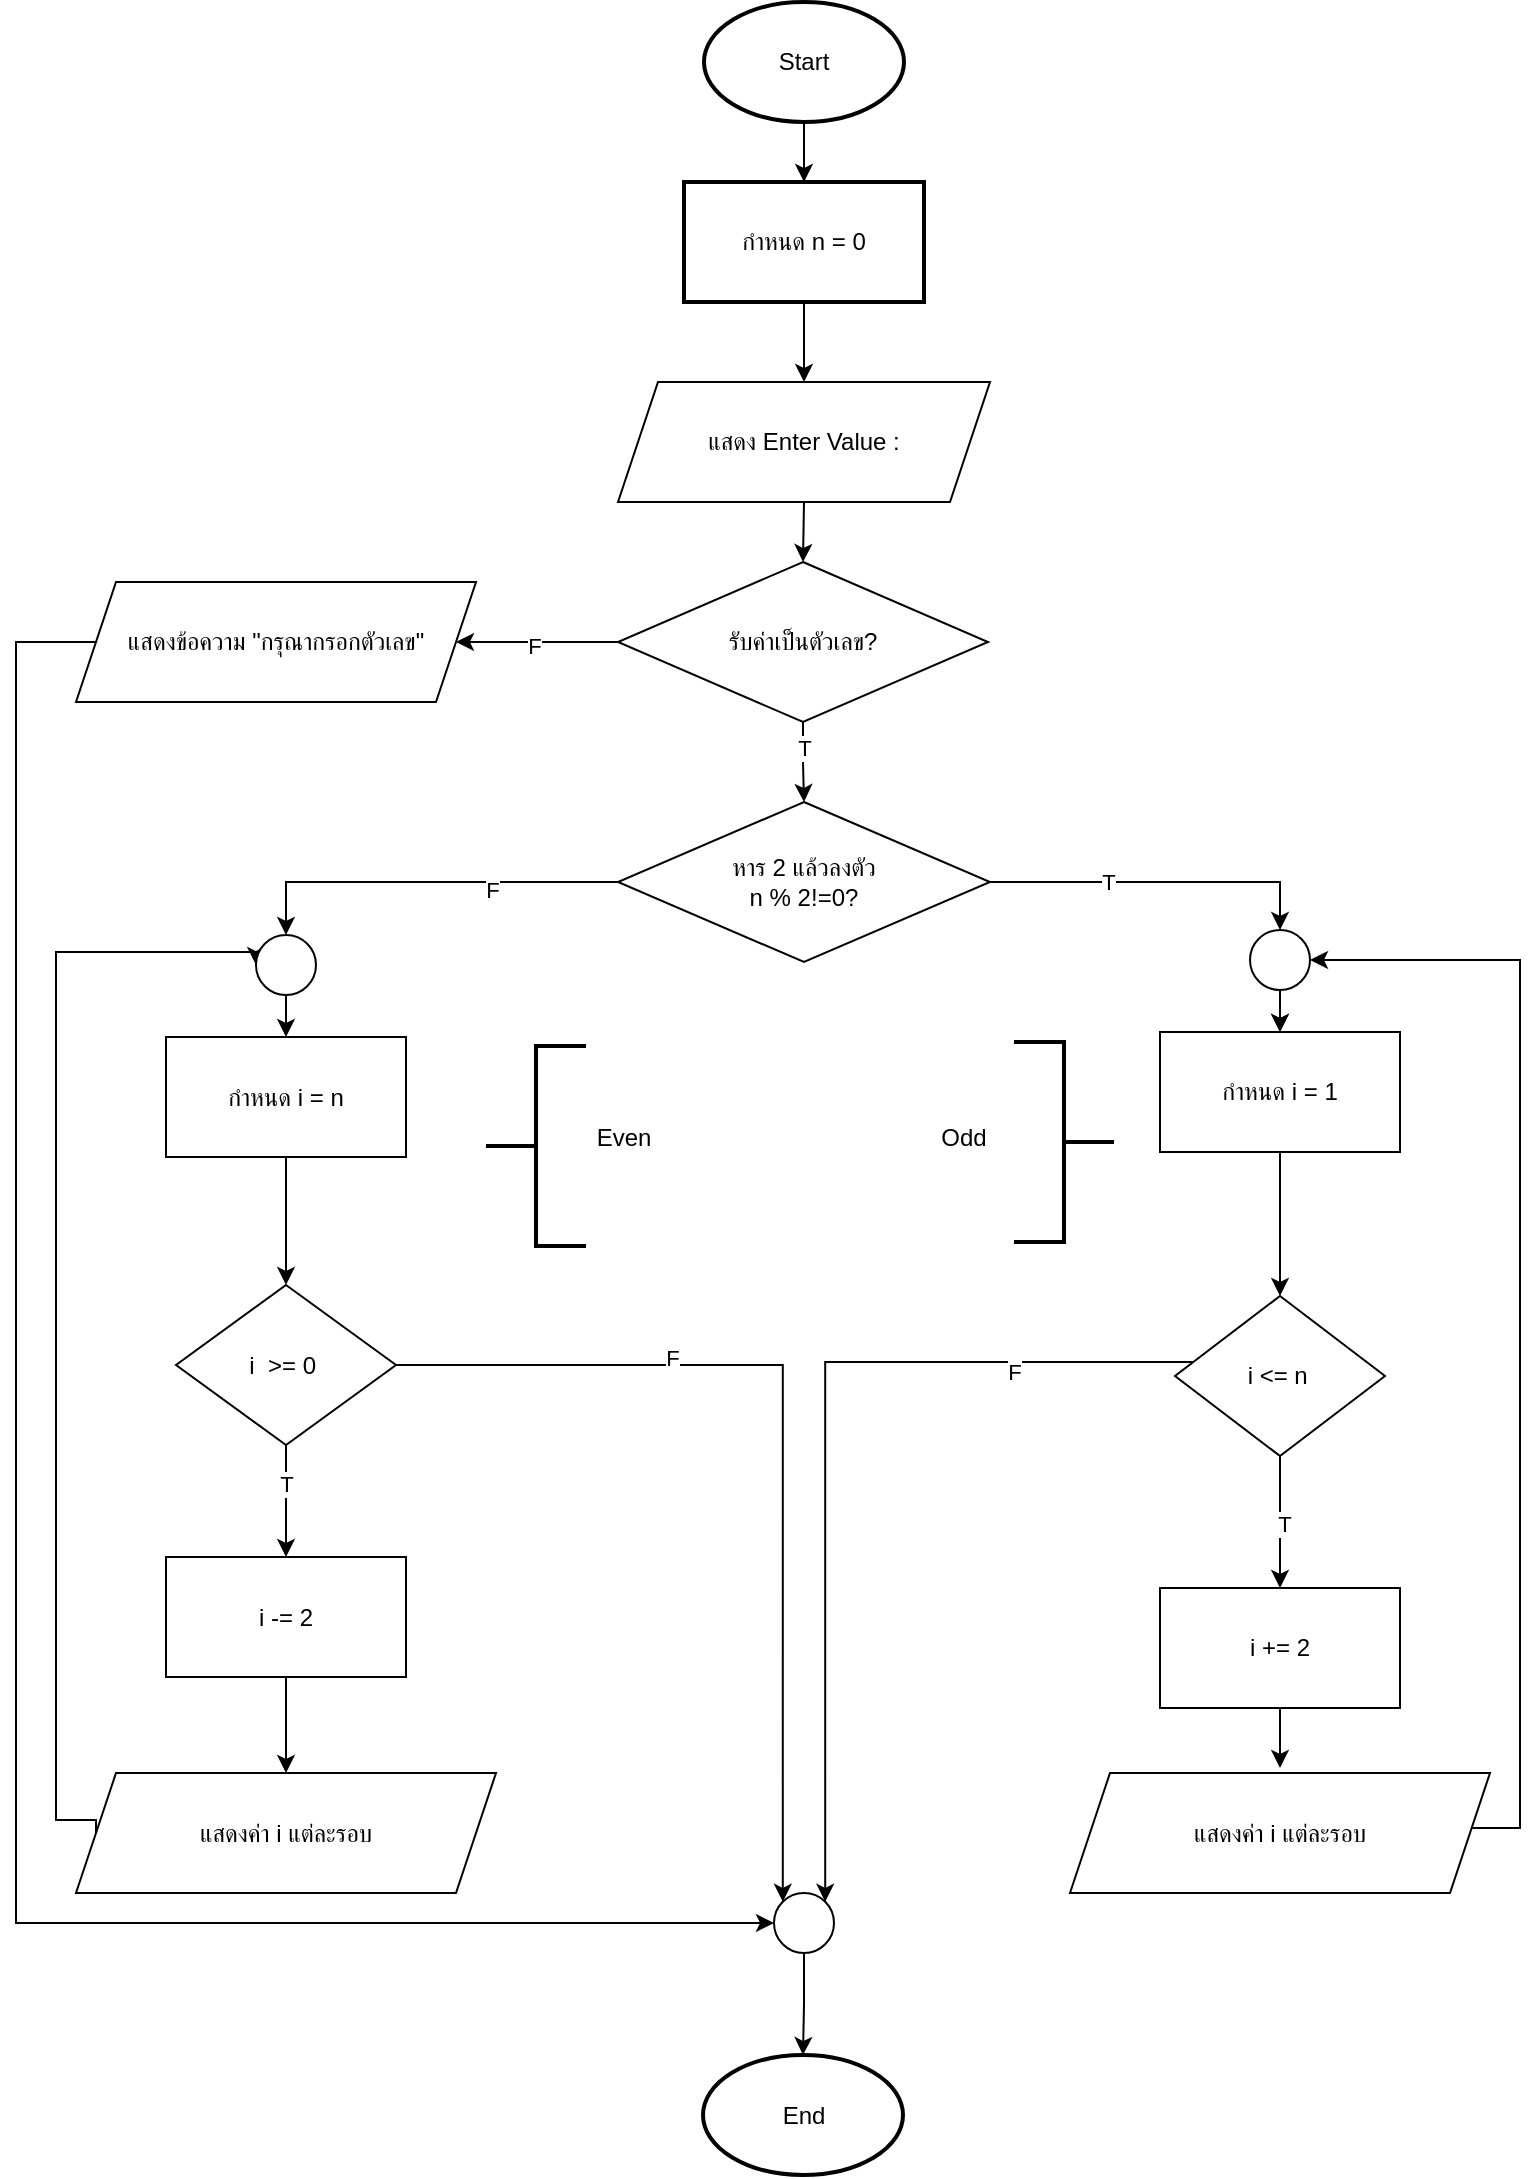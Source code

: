 <mxfile scale="1" border="0" version="28.2.5">
  <diagram name="Page-1" id="sDu0aeg5PjgMpL4gp_Bp">
    <mxGraphModel dx="3346" dy="1874" grid="1" gridSize="10" guides="1" tooltips="1" connect="1" arrows="1" fold="1" page="1" pageScale="1" pageWidth="827" pageHeight="1169" math="0" shadow="0">
      <root>
        <mxCell id="0" />
        <mxCell id="1" parent="0" />
        <mxCell id="dIc79d3IpgFr99bJo3Fr-3" value="" style="edgeStyle=orthogonalEdgeStyle;rounded=0;orthogonalLoop=1;jettySize=auto;html=1;" parent="1" source="dIc79d3IpgFr99bJo3Fr-1" target="dIc79d3IpgFr99bJo3Fr-2" edge="1">
          <mxGeometry relative="1" as="geometry" />
        </mxCell>
        <mxCell id="dIc79d3IpgFr99bJo3Fr-1" value="Start" style="strokeWidth=2;html=1;shape=mxgraph.flowchart.start_1;whiteSpace=wrap;" parent="1" vertex="1">
          <mxGeometry x="381" y="60" width="100" height="60" as="geometry" />
        </mxCell>
        <mxCell id="dIc79d3IpgFr99bJo3Fr-7" style="edgeStyle=orthogonalEdgeStyle;rounded=0;orthogonalLoop=1;jettySize=auto;html=1;exitX=0.5;exitY=1;exitDx=0;exitDy=0;entryX=0.5;entryY=0;entryDx=0;entryDy=0;" parent="1" source="dIc79d3IpgFr99bJo3Fr-2" target="dIc79d3IpgFr99bJo3Fr-6" edge="1">
          <mxGeometry relative="1" as="geometry" />
        </mxCell>
        <mxCell id="dIc79d3IpgFr99bJo3Fr-2" value="กำหนด n = 0" style="whiteSpace=wrap;html=1;strokeWidth=2;" parent="1" vertex="1">
          <mxGeometry x="371" y="150" width="120" height="60" as="geometry" />
        </mxCell>
        <mxCell id="dIc79d3IpgFr99bJo3Fr-50" style="edgeStyle=orthogonalEdgeStyle;rounded=0;orthogonalLoop=1;jettySize=auto;html=1;exitX=0.5;exitY=1;exitDx=0;exitDy=0;entryX=0.5;entryY=0;entryDx=0;entryDy=0;" parent="1" source="dIc79d3IpgFr99bJo3Fr-6" target="dIc79d3IpgFr99bJo3Fr-47" edge="1">
          <mxGeometry relative="1" as="geometry" />
        </mxCell>
        <mxCell id="dIc79d3IpgFr99bJo3Fr-6" value="แสดง Enter Value :" style="shape=parallelogram;perimeter=parallelogramPerimeter;whiteSpace=wrap;html=1;fixedSize=1;" parent="1" vertex="1">
          <mxGeometry x="338" y="250" width="186" height="60" as="geometry" />
        </mxCell>
        <mxCell id="dIc79d3IpgFr99bJo3Fr-18" value="" style="edgeStyle=orthogonalEdgeStyle;rounded=0;orthogonalLoop=1;jettySize=auto;html=1;entryX=0.5;entryY=0;entryDx=0;entryDy=0;exitX=1;exitY=0.5;exitDx=0;exitDy=0;" parent="1" source="dIc79d3IpgFr99bJo3Fr-9" target="dIc79d3IpgFr99bJo3Fr-67" edge="1">
          <mxGeometry relative="1" as="geometry">
            <mxPoint x="569" y="492" as="sourcePoint" />
            <Array as="points">
              <mxPoint x="669" y="500" />
            </Array>
          </mxGeometry>
        </mxCell>
        <mxCell id="dIc79d3IpgFr99bJo3Fr-51" value="T" style="edgeLabel;html=1;align=center;verticalAlign=middle;resizable=0;points=[];" parent="dIc79d3IpgFr99bJo3Fr-18" vertex="1" connectable="0">
          <mxGeometry x="-0.304" relative="1" as="geometry">
            <mxPoint as="offset" />
          </mxGeometry>
        </mxCell>
        <mxCell id="dIc79d3IpgFr99bJo3Fr-35" style="edgeStyle=orthogonalEdgeStyle;rounded=0;orthogonalLoop=1;jettySize=auto;html=1;exitX=0;exitY=0.5;exitDx=0;exitDy=0;entryX=0.5;entryY=0;entryDx=0;entryDy=0;" parent="1" source="dIc79d3IpgFr99bJo3Fr-9" target="dIc79d3IpgFr99bJo3Fr-65" edge="1">
          <mxGeometry relative="1" as="geometry">
            <mxPoint x="87" y="500.5" as="targetPoint" />
          </mxGeometry>
        </mxCell>
        <mxCell id="dIc79d3IpgFr99bJo3Fr-52" value="F" style="edgeLabel;html=1;align=center;verticalAlign=middle;resizable=0;points=[];" parent="dIc79d3IpgFr99bJo3Fr-35" vertex="1" connectable="0">
          <mxGeometry x="-0.344" y="4" relative="1" as="geometry">
            <mxPoint as="offset" />
          </mxGeometry>
        </mxCell>
        <mxCell id="dIc79d3IpgFr99bJo3Fr-9" value="หาร 2 แล้วลงตัว&lt;div&gt;n % 2!=0?&lt;/div&gt;" style="rhombus;whiteSpace=wrap;html=1;" parent="1" vertex="1">
          <mxGeometry x="338" y="460" width="186" height="80" as="geometry" />
        </mxCell>
        <mxCell id="dIc79d3IpgFr99bJo3Fr-20" value="" style="edgeStyle=orthogonalEdgeStyle;rounded=0;orthogonalLoop=1;jettySize=auto;html=1;" parent="1" source="dIc79d3IpgFr99bJo3Fr-17" target="dIc79d3IpgFr99bJo3Fr-19" edge="1">
          <mxGeometry relative="1" as="geometry" />
        </mxCell>
        <mxCell id="dIc79d3IpgFr99bJo3Fr-17" value="กำหนด i = 1" style="whiteSpace=wrap;html=1;" parent="1" vertex="1">
          <mxGeometry x="609" y="575" width="120" height="60" as="geometry" />
        </mxCell>
        <mxCell id="dIc79d3IpgFr99bJo3Fr-22" value="" style="edgeStyle=orthogonalEdgeStyle;rounded=0;orthogonalLoop=1;jettySize=auto;html=1;exitX=0.5;exitY=1;exitDx=0;exitDy=0;" parent="1" source="dIc79d3IpgFr99bJo3Fr-19" target="dIc79d3IpgFr99bJo3Fr-21" edge="1">
          <mxGeometry relative="1" as="geometry">
            <mxPoint x="744.0" y="845" as="sourcePoint" />
          </mxGeometry>
        </mxCell>
        <mxCell id="dIc79d3IpgFr99bJo3Fr-44" value="T" style="edgeLabel;html=1;align=center;verticalAlign=middle;resizable=0;points=[];" parent="dIc79d3IpgFr99bJo3Fr-22" vertex="1" connectable="0">
          <mxGeometry x="0.033" y="2" relative="1" as="geometry">
            <mxPoint as="offset" />
          </mxGeometry>
        </mxCell>
        <mxCell id="dIc79d3IpgFr99bJo3Fr-61" style="edgeStyle=orthogonalEdgeStyle;rounded=0;orthogonalLoop=1;jettySize=auto;html=1;exitX=0;exitY=0.5;exitDx=0;exitDy=0;entryX=1;entryY=0;entryDx=0;entryDy=0;" parent="1" source="dIc79d3IpgFr99bJo3Fr-19" target="dIc79d3IpgFr99bJo3Fr-72" edge="1">
          <mxGeometry relative="1" as="geometry">
            <mxPoint x="542" y="848.5" as="targetPoint" />
            <Array as="points">
              <mxPoint x="699" y="740" />
              <mxPoint x="442" y="740" />
            </Array>
          </mxGeometry>
        </mxCell>
        <mxCell id="dIc79d3IpgFr99bJo3Fr-78" value="F" style="edgeLabel;html=1;align=center;verticalAlign=middle;resizable=0;points=[];" parent="dIc79d3IpgFr99bJo3Fr-61" vertex="1" connectable="0">
          <mxGeometry x="-0.608" relative="1" as="geometry">
            <mxPoint as="offset" />
          </mxGeometry>
        </mxCell>
        <mxCell id="dIc79d3IpgFr99bJo3Fr-85" value="&lt;span style=&quot;white-space-collapse: preserve;&quot;&gt;F&lt;/span&gt;" style="edgeLabel;html=1;align=center;verticalAlign=middle;resizable=0;points=[];" parent="dIc79d3IpgFr99bJo3Fr-61" vertex="1" connectable="0">
          <mxGeometry x="-0.178" y="5" relative="1" as="geometry">
            <mxPoint x="1" as="offset" />
          </mxGeometry>
        </mxCell>
        <mxCell id="dIc79d3IpgFr99bJo3Fr-19" value="i &amp;lt;&lt;span style=&quot;white-space: pre;&quot;&gt;= n &lt;/span&gt;" style="rhombus;whiteSpace=wrap;html=1;" parent="1" vertex="1">
          <mxGeometry x="616.5" y="707" width="105" height="80" as="geometry" />
        </mxCell>
        <mxCell id="dIc79d3IpgFr99bJo3Fr-26" style="edgeStyle=orthogonalEdgeStyle;rounded=0;orthogonalLoop=1;jettySize=auto;html=1;exitX=0.5;exitY=1;exitDx=0;exitDy=0;entryX=0.5;entryY=0;entryDx=0;entryDy=0;" parent="1" source="dIc79d3IpgFr99bJo3Fr-21" edge="1">
          <mxGeometry relative="1" as="geometry">
            <mxPoint x="669" y="943" as="targetPoint" />
          </mxGeometry>
        </mxCell>
        <mxCell id="dIc79d3IpgFr99bJo3Fr-21" value="i +&lt;span style=&quot;white-space: pre;&quot;&gt;= 2&lt;/span&gt;" style="whiteSpace=wrap;html=1;" parent="1" vertex="1">
          <mxGeometry x="609" y="853" width="120" height="60" as="geometry" />
        </mxCell>
        <mxCell id="dIc79d3IpgFr99bJo3Fr-41" style="edgeStyle=orthogonalEdgeStyle;rounded=0;orthogonalLoop=1;jettySize=auto;html=1;exitX=1;exitY=0.5;exitDx=0;exitDy=0;entryX=1;entryY=0.5;entryDx=0;entryDy=0;" parent="1" target="dIc79d3IpgFr99bJo3Fr-67" edge="1">
          <mxGeometry relative="1" as="geometry">
            <mxPoint x="764" y="973" as="sourcePoint" />
            <mxPoint x="422.021" y="999.979" as="targetPoint" />
            <Array as="points">
              <mxPoint x="789" y="973" />
              <mxPoint x="789" y="539" />
            </Array>
          </mxGeometry>
        </mxCell>
        <mxCell id="dIc79d3IpgFr99bJo3Fr-25" value="&lt;div&gt;แสดง&lt;span style=&quot;white-space: pre;&quot;&gt;ค่า i แต่ละรอบ&lt;/span&gt;&lt;/div&gt;" style="shape=parallelogram;perimeter=parallelogramPerimeter;whiteSpace=wrap;html=1;fixedSize=1;" parent="1" vertex="1">
          <mxGeometry x="564" y="945.5" width="210" height="60" as="geometry" />
        </mxCell>
        <mxCell id="dIc79d3IpgFr99bJo3Fr-27" value="" style="edgeStyle=orthogonalEdgeStyle;rounded=0;orthogonalLoop=1;jettySize=auto;html=1;" parent="1" source="dIc79d3IpgFr99bJo3Fr-28" target="dIc79d3IpgFr99bJo3Fr-30" edge="1">
          <mxGeometry relative="1" as="geometry" />
        </mxCell>
        <mxCell id="dIc79d3IpgFr99bJo3Fr-28" value="กำหนด i = n" style="whiteSpace=wrap;html=1;" parent="1" vertex="1">
          <mxGeometry x="112" y="577.5" width="120" height="60" as="geometry" />
        </mxCell>
        <mxCell id="dIc79d3IpgFr99bJo3Fr-34" style="edgeStyle=orthogonalEdgeStyle;rounded=0;orthogonalLoop=1;jettySize=auto;html=1;exitX=0.5;exitY=1;exitDx=0;exitDy=0;entryX=0.5;entryY=0;entryDx=0;entryDy=0;" parent="1" source="dIc79d3IpgFr99bJo3Fr-30" target="dIc79d3IpgFr99bJo3Fr-32" edge="1">
          <mxGeometry relative="1" as="geometry" />
        </mxCell>
        <mxCell id="dIc79d3IpgFr99bJo3Fr-43" value="T" style="edgeLabel;html=1;align=center;verticalAlign=middle;resizable=0;points=[];" parent="dIc79d3IpgFr99bJo3Fr-34" vertex="1" connectable="0">
          <mxGeometry x="-0.323" relative="1" as="geometry">
            <mxPoint as="offset" />
          </mxGeometry>
        </mxCell>
        <mxCell id="dIc79d3IpgFr99bJo3Fr-64" style="edgeStyle=orthogonalEdgeStyle;rounded=0;orthogonalLoop=1;jettySize=auto;html=1;exitX=1;exitY=0.5;exitDx=0;exitDy=0;entryX=0;entryY=0;entryDx=0;entryDy=0;" parent="1" source="dIc79d3IpgFr99bJo3Fr-30" target="dIc79d3IpgFr99bJo3Fr-72" edge="1">
          <mxGeometry relative="1" as="geometry">
            <mxPoint x="316" y="848.5" as="targetPoint" />
            <Array as="points">
              <mxPoint x="420" y="741" />
            </Array>
          </mxGeometry>
        </mxCell>
        <mxCell id="dIc79d3IpgFr99bJo3Fr-77" value="F" style="edgeLabel;html=1;align=center;verticalAlign=middle;resizable=0;points=[];" parent="dIc79d3IpgFr99bJo3Fr-64" vertex="1" connectable="0">
          <mxGeometry x="-0.405" y="4" relative="1" as="geometry">
            <mxPoint as="offset" />
          </mxGeometry>
        </mxCell>
        <mxCell id="dIc79d3IpgFr99bJo3Fr-30" value="i &amp;nbsp;&amp;gt;= 0&lt;span style=&quot;white-space: pre;&quot;&gt; &lt;/span&gt;" style="rhombus;whiteSpace=wrap;html=1;" parent="1" vertex="1">
          <mxGeometry x="117" y="701.5" width="110" height="80" as="geometry" />
        </mxCell>
        <mxCell id="dIc79d3IpgFr99bJo3Fr-31" style="edgeStyle=orthogonalEdgeStyle;rounded=0;orthogonalLoop=1;jettySize=auto;html=1;exitX=0.5;exitY=1;exitDx=0;exitDy=0;entryX=0.5;entryY=0;entryDx=0;entryDy=0;" parent="1" source="dIc79d3IpgFr99bJo3Fr-32" target="dIc79d3IpgFr99bJo3Fr-33" edge="1">
          <mxGeometry relative="1" as="geometry" />
        </mxCell>
        <mxCell id="dIc79d3IpgFr99bJo3Fr-32" value="i -&lt;span style=&quot;white-space: pre;&quot;&gt;= 2&lt;/span&gt;" style="whiteSpace=wrap;html=1;" parent="1" vertex="1">
          <mxGeometry x="112" y="837.5" width="120" height="60" as="geometry" />
        </mxCell>
        <mxCell id="dIc79d3IpgFr99bJo3Fr-62" style="edgeStyle=orthogonalEdgeStyle;rounded=0;orthogonalLoop=1;jettySize=auto;html=1;exitX=0;exitY=0.5;exitDx=0;exitDy=0;entryX=0;entryY=0.5;entryDx=0;entryDy=0;" parent="1" source="dIc79d3IpgFr99bJo3Fr-33" target="dIc79d3IpgFr99bJo3Fr-65" edge="1">
          <mxGeometry relative="1" as="geometry">
            <Array as="points">
              <mxPoint x="77" y="969" />
              <mxPoint x="57" y="969" />
              <mxPoint x="57" y="535" />
              <mxPoint x="157" y="535" />
            </Array>
          </mxGeometry>
        </mxCell>
        <mxCell id="dIc79d3IpgFr99bJo3Fr-33" value="แสดง&lt;span style=&quot;white-space: pre;&quot;&gt;ค่า i แต่ละรอบ&lt;/span&gt;" style="shape=parallelogram;perimeter=parallelogramPerimeter;whiteSpace=wrap;html=1;fixedSize=1;" parent="1" vertex="1">
          <mxGeometry x="67" y="945.5" width="210" height="60" as="geometry" />
        </mxCell>
        <mxCell id="dIc79d3IpgFr99bJo3Fr-49" style="edgeStyle=orthogonalEdgeStyle;rounded=0;orthogonalLoop=1;jettySize=auto;html=1;exitX=0.5;exitY=1;exitDx=0;exitDy=0;entryX=0.5;entryY=0;entryDx=0;entryDy=0;" parent="1" source="dIc79d3IpgFr99bJo3Fr-47" target="dIc79d3IpgFr99bJo3Fr-9" edge="1">
          <mxGeometry relative="1" as="geometry" />
        </mxCell>
        <mxCell id="dIc79d3IpgFr99bJo3Fr-76" value="T" style="edgeLabel;html=1;align=center;verticalAlign=middle;resizable=0;points=[];" parent="dIc79d3IpgFr99bJo3Fr-49" vertex="1" connectable="0">
          <mxGeometry x="-0.348" relative="1" as="geometry">
            <mxPoint as="offset" />
          </mxGeometry>
        </mxCell>
        <mxCell id="dIc79d3IpgFr99bJo3Fr-56" style="edgeStyle=orthogonalEdgeStyle;rounded=0;orthogonalLoop=1;jettySize=auto;html=1;exitX=0;exitY=0.5;exitDx=0;exitDy=0;entryX=1;entryY=0.5;entryDx=0;entryDy=0;" parent="1" source="dIc79d3IpgFr99bJo3Fr-47" target="dIc79d3IpgFr99bJo3Fr-53" edge="1">
          <mxGeometry relative="1" as="geometry">
            <mxPoint x="287" y="380" as="targetPoint" />
          </mxGeometry>
        </mxCell>
        <mxCell id="dIc79d3IpgFr99bJo3Fr-75" value="F" style="edgeLabel;html=1;align=center;verticalAlign=middle;resizable=0;points=[];" parent="dIc79d3IpgFr99bJo3Fr-56" vertex="1" connectable="0">
          <mxGeometry x="0.043" y="2" relative="1" as="geometry">
            <mxPoint as="offset" />
          </mxGeometry>
        </mxCell>
        <mxCell id="dIc79d3IpgFr99bJo3Fr-47" value="รับค่าเป็นตัวเลข?" style="rhombus;whiteSpace=wrap;html=1;" parent="1" vertex="1">
          <mxGeometry x="338" y="340" width="185" height="80" as="geometry" />
        </mxCell>
        <mxCell id="dIc79d3IpgFr99bJo3Fr-57" style="edgeStyle=orthogonalEdgeStyle;rounded=0;orthogonalLoop=1;jettySize=auto;html=1;exitX=0;exitY=0.5;exitDx=0;exitDy=0;entryX=0;entryY=0.5;entryDx=0;entryDy=0;" parent="1" source="dIc79d3IpgFr99bJo3Fr-53" target="dIc79d3IpgFr99bJo3Fr-72" edge="1">
          <mxGeometry relative="1" as="geometry">
            <mxPoint x="387" y="1010.5" as="targetPoint" />
            <Array as="points">
              <mxPoint x="37" y="380" />
              <mxPoint x="37" y="1020" />
            </Array>
          </mxGeometry>
        </mxCell>
        <mxCell id="dIc79d3IpgFr99bJo3Fr-53" value="แสดงข้อความ &quot;กรุณากรอกตัวเลข&quot;" style="shape=parallelogram;perimeter=parallelogramPerimeter;whiteSpace=wrap;html=1;fixedSize=1;" parent="1" vertex="1">
          <mxGeometry x="67" y="350" width="200" height="60" as="geometry" />
        </mxCell>
        <mxCell id="dIc79d3IpgFr99bJo3Fr-58" value="End" style="strokeWidth=2;html=1;shape=mxgraph.flowchart.start_1;whiteSpace=wrap;" parent="1" vertex="1">
          <mxGeometry x="380.5" y="1086.5" width="100" height="60" as="geometry" />
        </mxCell>
        <mxCell id="dIc79d3IpgFr99bJo3Fr-59" style="edgeStyle=orthogonalEdgeStyle;rounded=0;orthogonalLoop=1;jettySize=auto;html=1;exitX=0.5;exitY=1;exitDx=0;exitDy=0;entryX=0.5;entryY=0;entryDx=0;entryDy=0;entryPerimeter=0;" parent="1" source="dIc79d3IpgFr99bJo3Fr-72" target="dIc79d3IpgFr99bJo3Fr-58" edge="1">
          <mxGeometry relative="1" as="geometry">
            <mxPoint x="430.5" y="1050.5" as="sourcePoint" />
          </mxGeometry>
        </mxCell>
        <mxCell id="dIc79d3IpgFr99bJo3Fr-66" style="edgeStyle=orthogonalEdgeStyle;rounded=0;orthogonalLoop=1;jettySize=auto;html=1;exitX=0.5;exitY=1;exitDx=0;exitDy=0;entryX=0.5;entryY=0;entryDx=0;entryDy=0;" parent="1" source="dIc79d3IpgFr99bJo3Fr-65" target="dIc79d3IpgFr99bJo3Fr-28" edge="1">
          <mxGeometry relative="1" as="geometry" />
        </mxCell>
        <mxCell id="dIc79d3IpgFr99bJo3Fr-65" value="" style="ellipse;whiteSpace=wrap;html=1;aspect=fixed;" parent="1" vertex="1">
          <mxGeometry x="157" y="526.5" width="30" height="30" as="geometry" />
        </mxCell>
        <mxCell id="dIc79d3IpgFr99bJo3Fr-68" style="edgeStyle=orthogonalEdgeStyle;rounded=0;orthogonalLoop=1;jettySize=auto;html=1;exitX=1;exitY=1;exitDx=0;exitDy=0;entryX=0.5;entryY=0;entryDx=0;entryDy=0;" parent="1" source="dIc79d3IpgFr99bJo3Fr-67" target="dIc79d3IpgFr99bJo3Fr-17" edge="1">
          <mxGeometry relative="1" as="geometry" />
        </mxCell>
        <mxCell id="dIc79d3IpgFr99bJo3Fr-69" value="" style="edgeStyle=orthogonalEdgeStyle;rounded=0;orthogonalLoop=1;jettySize=auto;html=1;" parent="1" source="dIc79d3IpgFr99bJo3Fr-67" target="dIc79d3IpgFr99bJo3Fr-17" edge="1">
          <mxGeometry relative="1" as="geometry" />
        </mxCell>
        <mxCell id="dIc79d3IpgFr99bJo3Fr-67" value="" style="ellipse;whiteSpace=wrap;html=1;aspect=fixed;" parent="1" vertex="1">
          <mxGeometry x="654" y="524" width="30" height="30" as="geometry" />
        </mxCell>
        <mxCell id="dIc79d3IpgFr99bJo3Fr-72" value="" style="ellipse;whiteSpace=wrap;html=1;aspect=fixed;" parent="1" vertex="1">
          <mxGeometry x="416" y="1005.5" width="30" height="30" as="geometry" />
        </mxCell>
        <mxCell id="dIc79d3IpgFr99bJo3Fr-79" value="Even" style="text;html=1;align=center;verticalAlign=middle;whiteSpace=wrap;rounded=0;" parent="1" vertex="1">
          <mxGeometry x="311" y="613" width="60" height="30" as="geometry" />
        </mxCell>
        <mxCell id="dIc79d3IpgFr99bJo3Fr-80" value="" style="strokeWidth=2;html=1;shape=mxgraph.flowchart.annotation_2;align=left;labelPosition=right;pointerEvents=1;" parent="1" vertex="1">
          <mxGeometry x="272" y="582" width="50" height="100" as="geometry" />
        </mxCell>
        <mxCell id="dIc79d3IpgFr99bJo3Fr-83" value="" style="strokeWidth=2;html=1;shape=mxgraph.flowchart.annotation_2;align=left;labelPosition=right;pointerEvents=1;rotation=-180;" parent="1" vertex="1">
          <mxGeometry x="536" y="580" width="50" height="100" as="geometry" />
        </mxCell>
        <mxCell id="dIc79d3IpgFr99bJo3Fr-84" value="Odd" style="text;html=1;align=center;verticalAlign=middle;whiteSpace=wrap;rounded=0;" parent="1" vertex="1">
          <mxGeometry x="481" y="613" width="60" height="30" as="geometry" />
        </mxCell>
      </root>
    </mxGraphModel>
  </diagram>
</mxfile>
